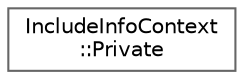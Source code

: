 digraph "Graphical Class Hierarchy"
{
 // INTERACTIVE_SVG=YES
 // LATEX_PDF_SIZE
  bgcolor="transparent";
  edge [fontname=Helvetica,fontsize=10,labelfontname=Helvetica,labelfontsize=10];
  node [fontname=Helvetica,fontsize=10,shape=box,height=0.2,width=0.4];
  rankdir="LR";
  Node0 [label="IncludeInfoContext\l::Private",height=0.2,width=0.4,color="grey40", fillcolor="white", style="filled",URL="$d1/dbe/class_include_info_context_1_1_private.html",tooltip=" "];
}
